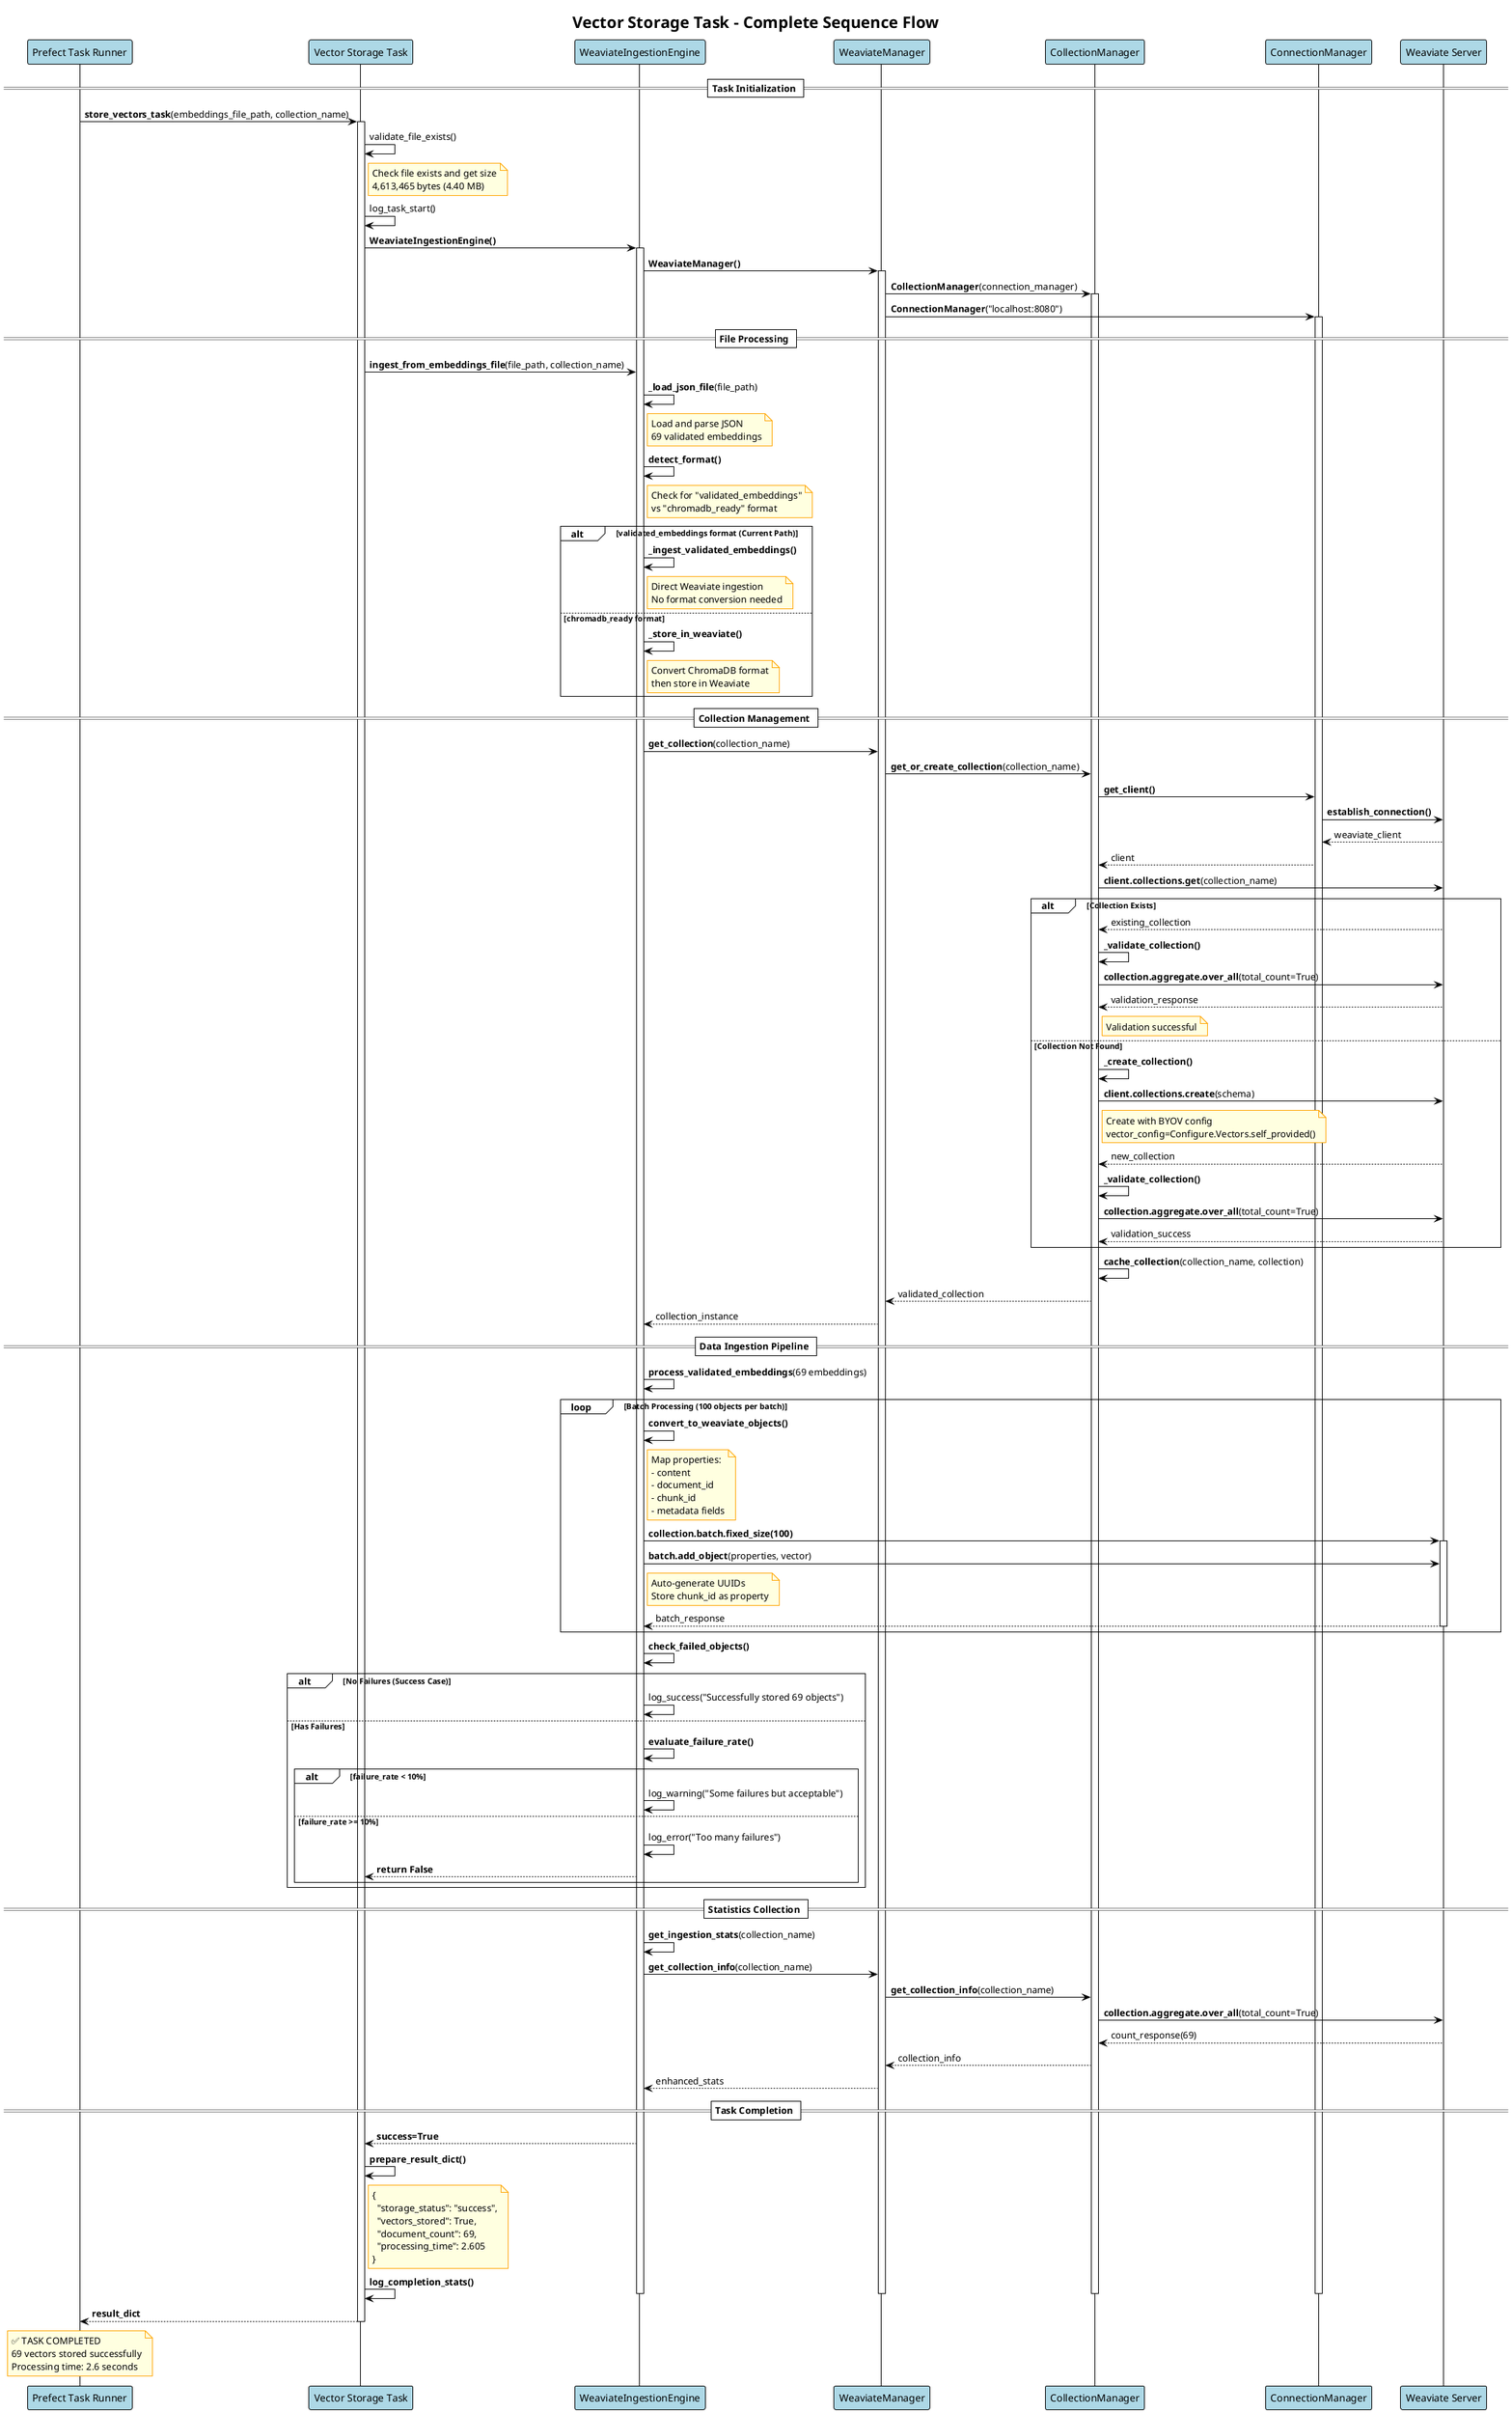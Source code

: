 @startuml Vector Storage Task Sequence
!theme plain
skinparam backgroundColor white
skinparam participant {
    BackgroundColor lightblue
    BorderColor black
}
skinparam note {
    BackgroundColor lightyellow
    BorderColor orange
}

title Vector Storage Task - Complete Sequence Flow

participant "Prefect Task Runner" as Runner
participant "Vector Storage Task" as Task  
participant "WeaviateIngestionEngine" as Engine
participant "WeaviateManager" as Manager
participant "CollectionManager" as Collections
participant "ConnectionManager" as Connection
participant "Weaviate Server" as Weaviate

== Task Initialization ==
Runner -> Task: **store_vectors_task**(embeddings_file_path, collection_name)
activate Task

Task -> Task: validate_file_exists()
note right Task: Check file exists and get size\n4,613,465 bytes (4.40 MB)

Task -> Task: log_task_start()
Task -> Engine: **WeaviateIngestionEngine()**
activate Engine

Engine -> Manager: **WeaviateManager()**  
activate Manager

Manager -> Collections: **CollectionManager**(connection_manager)
activate Collections

Manager -> Connection: **ConnectionManager**("localhost:8080")
activate Connection

== File Processing ==
Task -> Engine: **ingest_from_embeddings_file**(file_path, collection_name)

Engine -> Engine: **_load_json_file**(file_path)
note right Engine: Load and parse JSON\n69 validated embeddings

Engine -> Engine: **detect_format()**
note right Engine: Check for "validated_embeddings"\nvs "chromadb_ready" format

alt validated_embeddings format (Current Path)
    Engine -> Engine: **_ingest_validated_embeddings()**
    note right Engine: Direct Weaviate ingestion\nNo format conversion needed
else chromadb_ready format
    Engine -> Engine: **_store_in_weaviate()**  
    note right Engine: Convert ChromaDB format\nthen store in Weaviate
end

== Collection Management ==
Engine -> Manager: **get_collection**(collection_name)
Manager -> Collections: **get_or_create_collection**(collection_name)

Collections -> Connection: **get_client()**
Connection -> Weaviate: **establish_connection()**
Weaviate --> Connection: weaviate_client
Connection --> Collections: client

Collections -> Weaviate: **client.collections.get**(collection_name)

alt Collection Exists
    Weaviate --> Collections: existing_collection
    Collections -> Collections: **_validate_collection()**
    Collections -> Weaviate: **collection.aggregate.over_all**(total_count=True)
    Weaviate --> Collections: validation_response
    note right Collections: Validation successful
else Collection Not Found  
    Collections -> Collections: **_create_collection()**
    Collections -> Weaviate: **client.collections.create**(schema)
    note right Collections: Create with BYOV config\nvector_config=Configure.Vectors.self_provided()
    Weaviate --> Collections: new_collection
    Collections -> Collections: **_validate_collection()**
    Collections -> Weaviate: **collection.aggregate.over_all**(total_count=True)
    Weaviate --> Collections: validation_success
end

Collections -> Collections: **cache_collection**(collection_name, collection)
Collections --> Manager: validated_collection
Manager --> Engine: collection_instance

== Data Ingestion Pipeline ==
Engine -> Engine: **process_validated_embeddings**(69 embeddings)

loop Batch Processing (100 objects per batch)
    Engine -> Engine: **convert_to_weaviate_objects()**
    note right Engine: Map properties:\n- content\n- document_id\n- chunk_id\n- metadata fields
    
    Engine -> Weaviate: **collection.batch.fixed_size(100)**
    activate Weaviate
    
    Engine -> Weaviate: **batch.add_object**(properties, vector)
    note right Engine: Auto-generate UUIDs\nStore chunk_id as property
    
    Weaviate --> Engine: batch_response
    deactivate Weaviate
end

Engine -> Engine: **check_failed_objects()**
alt No Failures (Success Case)
    Engine -> Engine: log_success("Successfully stored 69 objects")
else Has Failures
    Engine -> Engine: **evaluate_failure_rate()**
    alt failure_rate < 10%
        Engine -> Engine: log_warning("Some failures but acceptable")
    else failure_rate >= 10% 
        Engine -> Engine: log_error("Too many failures")
        Engine --> Task: **return False**
    end
end

== Statistics Collection ==
Engine -> Engine: **get_ingestion_stats**(collection_name)
Engine -> Manager: **get_collection_info**(collection_name)
Manager -> Collections: **get_collection_info**(collection_name)

Collections -> Weaviate: **collection.aggregate.over_all**(total_count=True)
Weaviate --> Collections: count_response(69)
Collections --> Manager: collection_info
Manager --> Engine: enhanced_stats

== Task Completion ==
Engine --> Task: **success=True**
Task -> Task: **prepare_result_dict()**
note right Task: {\n  "storage_status": "success",\n  "vectors_stored": True,\n  "document_count": 69,\n  "processing_time": 2.605\n}

Task -> Task: **log_completion_stats()**

deactivate Connection
deactivate Collections
deactivate Manager  
deactivate Engine

Task --> Runner: **result_dict**
deactivate Task

note over Runner: ✅ TASK COMPLETED\n69 vectors stored successfully\nProcessing time: 2.6 seconds

@enduml